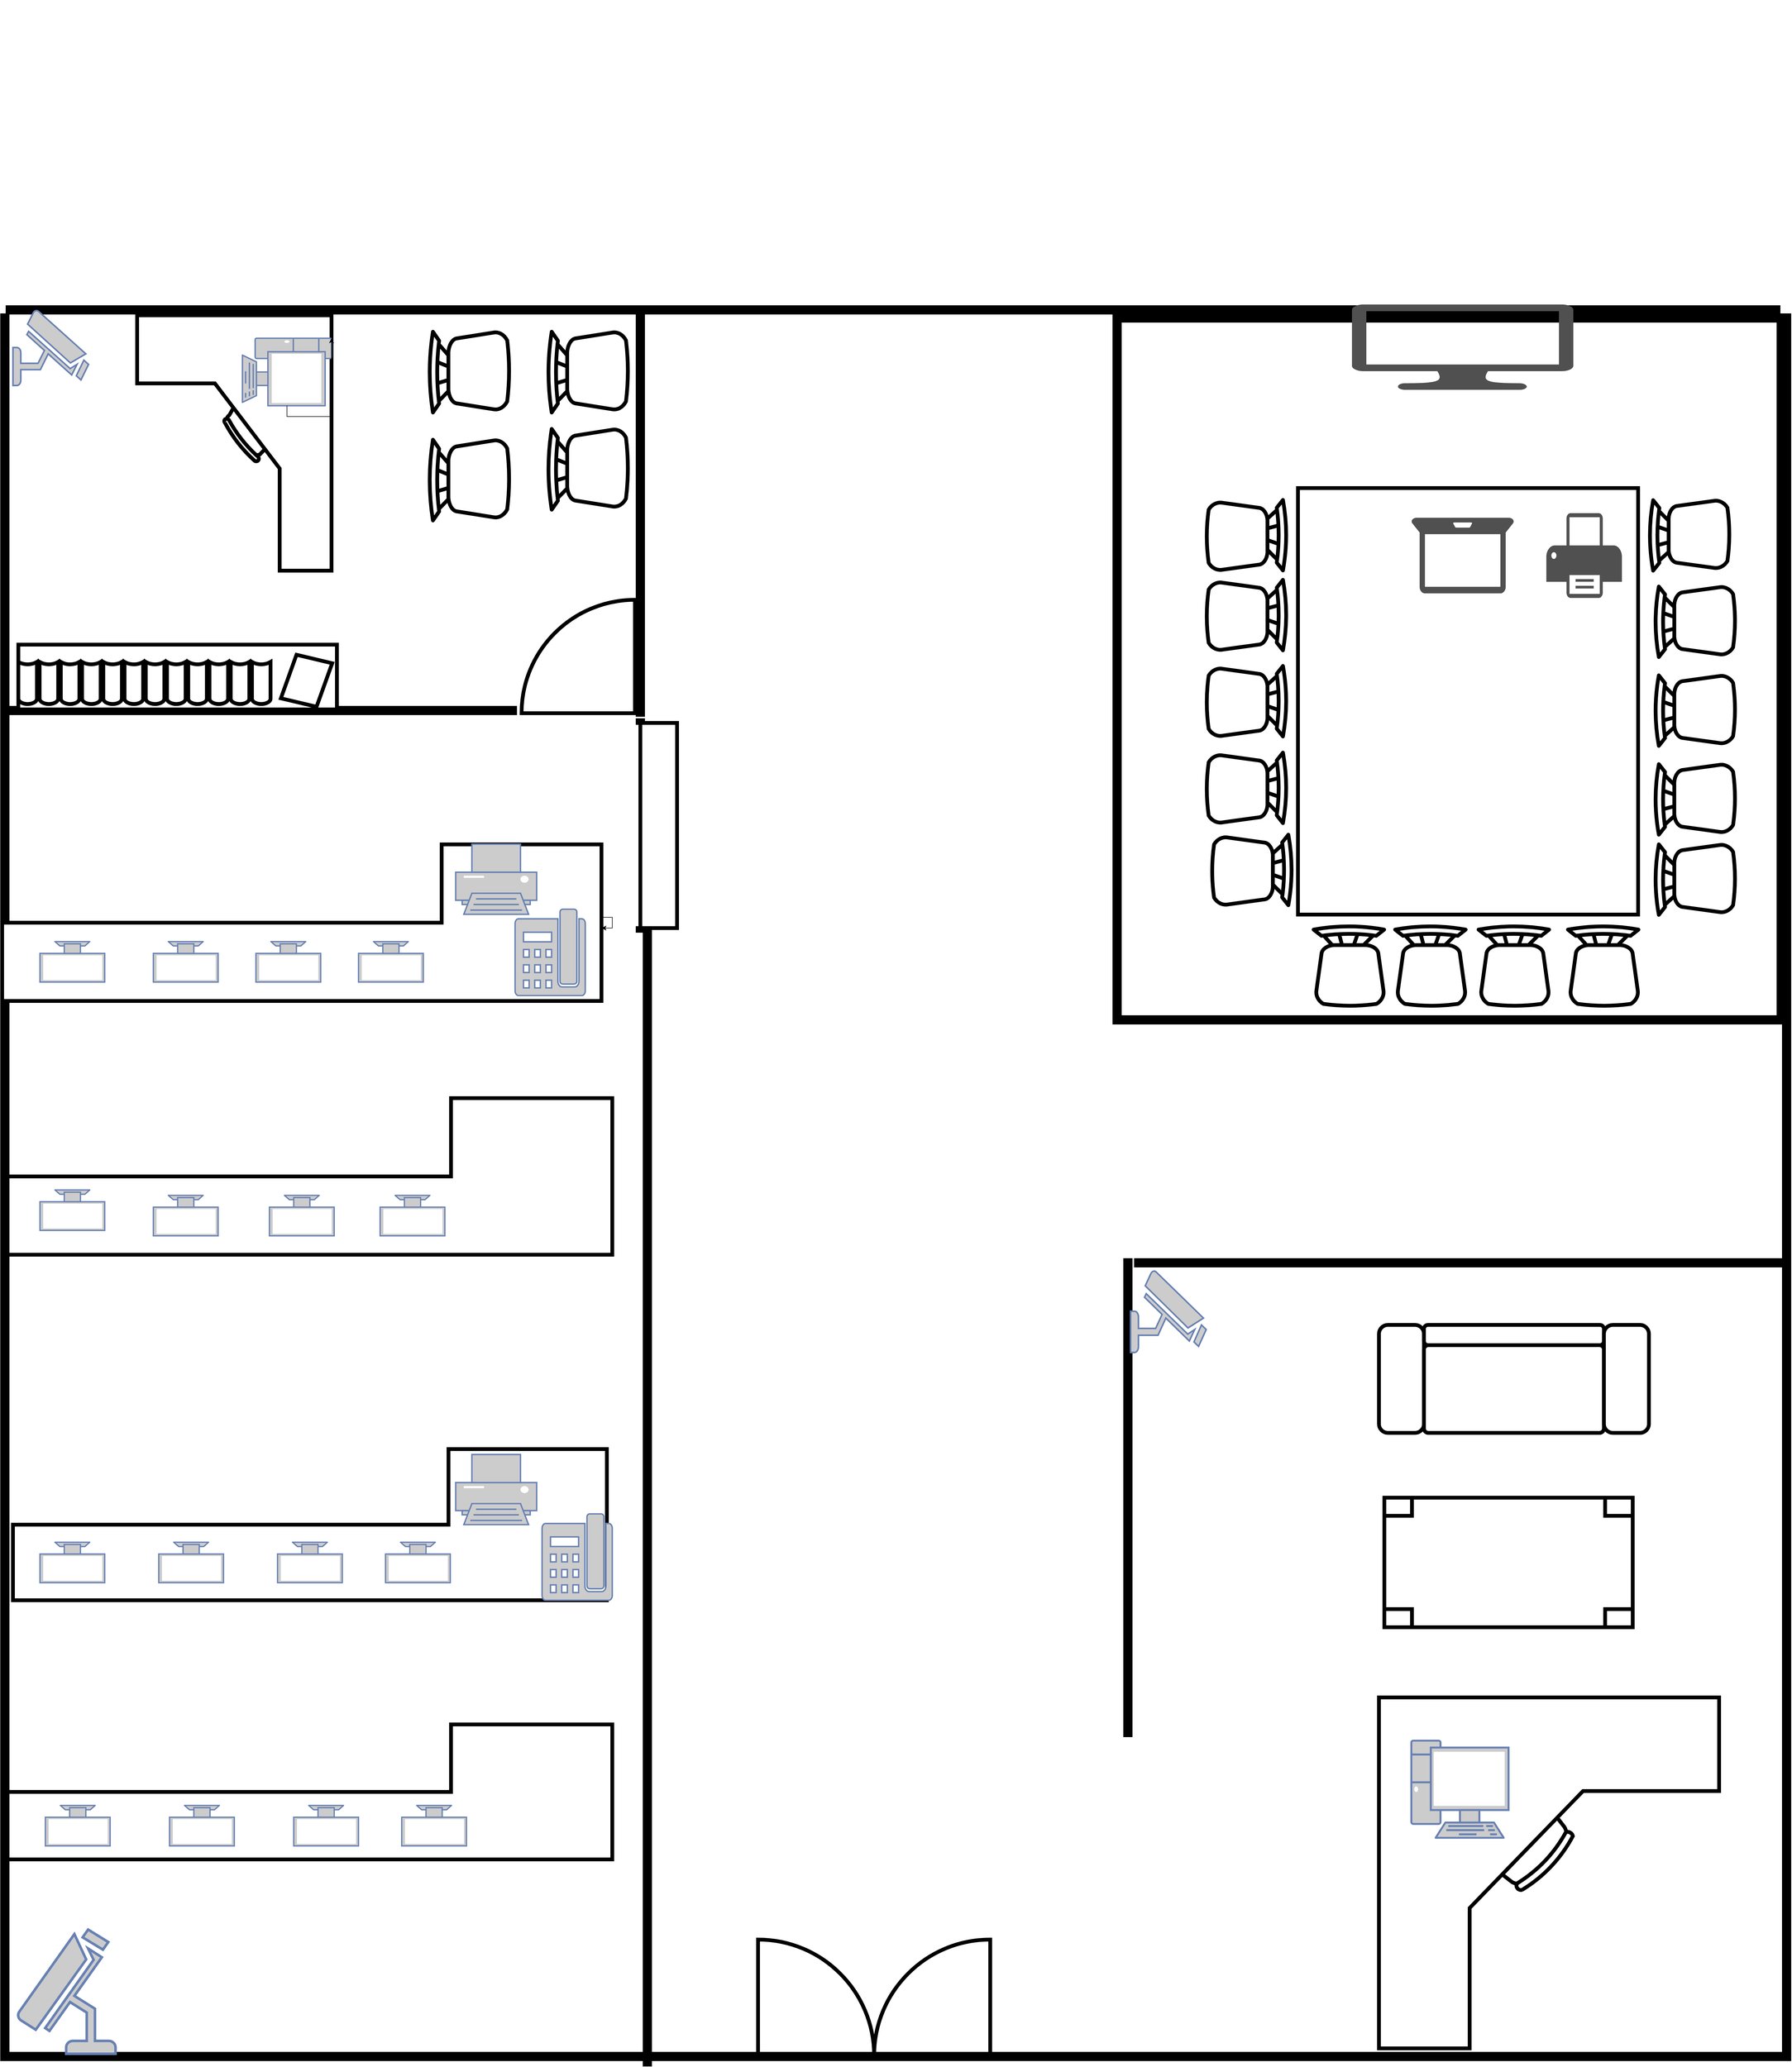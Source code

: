<mxfile version="16.6.5" type="github" pages="2">
  <diagram id="I0W5fS5LRaxKxFZAML5S" name="Page-1">
    <mxGraphModel dx="5787" dy="3000" grid="1" gridSize="10" guides="1" tooltips="1" connect="1" arrows="1" fold="1" page="1" pageScale="1" pageWidth="3300" pageHeight="4681" math="0" shadow="0">
      <root>
        <mxCell id="0" />
        <mxCell id="1" parent="0" />
        <mxCell id="B-8dtnQqUmkb2SeZOFlY-6" value="" style="verticalLabelPosition=bottom;html=1;verticalAlign=top;align=center;shape=mxgraph.floorplan.wallCorner;fillColor=#000000;direction=west;fontSize=32;strokeWidth=7;" vertex="1" parent="1">
          <mxGeometry x="3110" y="3850" width="1640" height="3230" as="geometry" />
        </mxCell>
        <mxCell id="B-8dtnQqUmkb2SeZOFlY-7" value="" style="verticalLabelPosition=bottom;html=1;verticalAlign=top;align=center;shape=mxgraph.floorplan.doorDouble;aspect=fixed;fontSize=32;direction=west;strokeWidth=7;" vertex="1" parent="1">
          <mxGeometry x="2840" y="6850" width="430" height="228.44" as="geometry" />
        </mxCell>
        <mxCell id="B-8dtnQqUmkb2SeZOFlY-8" value="" style="verticalLabelPosition=bottom;html=1;verticalAlign=top;align=center;shape=mxgraph.floorplan.wallCorner;fillColor=#000000;direction=north;fontSize=32;strokeWidth=7;" vertex="1" parent="1">
          <mxGeometry x="1440" y="3850" width="1690" height="3230" as="geometry" />
        </mxCell>
        <mxCell id="B-8dtnQqUmkb2SeZOFlY-9" value="" style="verticalLabelPosition=bottom;html=1;verticalAlign=top;align=center;shape=mxgraph.floorplan.desk_corner;fontSize=32;strokeWidth=7;" vertex="1" parent="1">
          <mxGeometry x="3990" y="6410" width="630" height="650" as="geometry" />
        </mxCell>
        <mxCell id="B-8dtnQqUmkb2SeZOFlY-10" value="" style="verticalLabelPosition=bottom;html=1;verticalAlign=top;align=center;shape=mxgraph.floorplan.table;fontSize=32;strokeWidth=7;" vertex="1" parent="1">
          <mxGeometry x="4000" y="6040" width="460" height="240" as="geometry" />
        </mxCell>
        <mxCell id="B-8dtnQqUmkb2SeZOFlY-12" value="" style="verticalLabelPosition=bottom;html=1;verticalAlign=top;align=center;shape=mxgraph.floorplan.sofa;fontSize=32;strokeWidth=7;" vertex="1" parent="1">
          <mxGeometry x="3990" y="5720" width="500" height="200" as="geometry" />
        </mxCell>
        <mxCell id="B-8dtnQqUmkb2SeZOFlY-13" value="" style="verticalLabelPosition=bottom;html=1;verticalAlign=top;align=center;shape=mxgraph.floorplan.wall;fillColor=#000000;direction=south;fontSize=32;strokeWidth=7;" vertex="1" parent="1">
          <mxGeometry x="2630" y="4870" width="10" height="2220" as="geometry" />
        </mxCell>
        <mxCell id="B-8dtnQqUmkb2SeZOFlY-14" value="" style="verticalLabelPosition=bottom;html=1;verticalAlign=top;align=center;shape=mxgraph.floorplan.desk_corner_2;fontSize=32;strokeWidth=7;direction=west;" vertex="1" parent="1">
          <mxGeometry x="1450" y="6460" width="1120" height="250" as="geometry" />
        </mxCell>
        <mxCell id="B-8dtnQqUmkb2SeZOFlY-15" value="" style="verticalLabelPosition=bottom;html=1;verticalAlign=top;align=center;shape=mxgraph.floorplan.doorOverhead;fontSize=32;strokeWidth=7;direction=south;" vertex="1" parent="1">
          <mxGeometry x="2617.01" y="4600" width="73" height="390" as="geometry" />
        </mxCell>
        <mxCell id="B-8dtnQqUmkb2SeZOFlY-16" value="" style="verticalLabelPosition=bottom;html=1;verticalAlign=top;align=center;shape=mxgraph.floorplan.desk_corner_2;fontSize=32;strokeWidth=7;direction=west;" vertex="1" parent="1">
          <mxGeometry x="1460" y="5950" width="1100" height="280" as="geometry" />
        </mxCell>
        <mxCell id="B-8dtnQqUmkb2SeZOFlY-17" value="" style="verticalLabelPosition=bottom;html=1;verticalAlign=top;align=center;shape=mxgraph.floorplan.desk_corner_2;fontSize=32;strokeWidth=7;direction=west;" vertex="1" parent="1">
          <mxGeometry x="1450" y="5300" width="1120" height="290" as="geometry" />
        </mxCell>
        <mxCell id="B-8dtnQqUmkb2SeZOFlY-18" value="" style="verticalLabelPosition=bottom;html=1;verticalAlign=top;align=center;shape=mxgraph.floorplan.desk_corner_2;fontSize=32;strokeWidth=7;direction=west;" vertex="1" parent="1">
          <mxGeometry x="1440" y="4830" width="1110" height="290" as="geometry" />
        </mxCell>
        <mxCell id="B-8dtnQqUmkb2SeZOFlY-19" style="edgeStyle=orthogonalEdgeStyle;rounded=0;orthogonalLoop=1;jettySize=auto;html=1;fontSize=32;" edge="1" parent="1" source="B-8dtnQqUmkb2SeZOFlY-18" target="B-8dtnQqUmkb2SeZOFlY-18">
          <mxGeometry relative="1" as="geometry" />
        </mxCell>
        <mxCell id="B-8dtnQqUmkb2SeZOFlY-20" value="" style="fontColor=#0066CC;verticalAlign=top;verticalLabelPosition=bottom;labelPosition=center;align=center;html=1;outlineConnect=0;fillColor=#CCCCCC;strokeColor=#6881B3;gradientColor=none;gradientDirection=north;strokeWidth=2;shape=mxgraph.networks.pc;fontSize=32;direction=east;" vertex="1" parent="1">
          <mxGeometry x="4050" y="6490" width="180" height="180" as="geometry" />
        </mxCell>
        <mxCell id="B-8dtnQqUmkb2SeZOFlY-21" value="" style="fontColor=#0066CC;verticalAlign=top;verticalLabelPosition=bottom;labelPosition=center;align=center;html=1;outlineConnect=0;fillColor=#CCCCCC;strokeColor=#6881B3;gradientColor=none;gradientDirection=north;strokeWidth=2;shape=mxgraph.networks.monitor;fontSize=32;direction=west;" vertex="1" parent="1">
          <mxGeometry x="1520" y="6610" width="120" height="75" as="geometry" />
        </mxCell>
        <mxCell id="B-8dtnQqUmkb2SeZOFlY-22" value="" style="fontColor=#0066CC;verticalAlign=top;verticalLabelPosition=bottom;labelPosition=center;align=center;html=1;outlineConnect=0;fillColor=#CCCCCC;strokeColor=#6881B3;gradientColor=none;gradientDirection=north;strokeWidth=2;shape=mxgraph.networks.monitor;fontSize=32;direction=west;" vertex="1" parent="1">
          <mxGeometry x="1750" y="6610" width="120" height="75" as="geometry" />
        </mxCell>
        <mxCell id="B-8dtnQqUmkb2SeZOFlY-23" value="" style="fontColor=#0066CC;verticalAlign=top;verticalLabelPosition=bottom;labelPosition=center;align=center;html=1;outlineConnect=0;fillColor=#CCCCCC;strokeColor=#6881B3;gradientColor=none;gradientDirection=north;strokeWidth=2;shape=mxgraph.networks.monitor;fontSize=32;direction=west;" vertex="1" parent="1">
          <mxGeometry x="1980" y="6610" width="120" height="75" as="geometry" />
        </mxCell>
        <mxCell id="B-8dtnQqUmkb2SeZOFlY-24" value="" style="fontColor=#0066CC;verticalAlign=top;verticalLabelPosition=bottom;labelPosition=center;align=center;html=1;outlineConnect=0;fillColor=#CCCCCC;strokeColor=#6881B3;gradientColor=none;gradientDirection=north;strokeWidth=2;shape=mxgraph.networks.monitor;fontSize=32;direction=west;" vertex="1" parent="1">
          <mxGeometry x="2180" y="6610" width="120" height="75" as="geometry" />
        </mxCell>
        <mxCell id="B-8dtnQqUmkb2SeZOFlY-25" value="" style="fontColor=#0066CC;verticalAlign=top;verticalLabelPosition=bottom;labelPosition=center;align=center;html=1;outlineConnect=0;fillColor=#CCCCCC;strokeColor=#6881B3;gradientColor=none;gradientDirection=north;strokeWidth=2;shape=mxgraph.networks.monitor;fontSize=32;direction=west;" vertex="1" parent="1">
          <mxGeometry x="1510" y="6122.5" width="120" height="75" as="geometry" />
        </mxCell>
        <mxCell id="B-8dtnQqUmkb2SeZOFlY-26" value="" style="fontColor=#0066CC;verticalAlign=top;verticalLabelPosition=bottom;labelPosition=center;align=center;html=1;outlineConnect=0;fillColor=#CCCCCC;strokeColor=#6881B3;gradientColor=none;gradientDirection=north;strokeWidth=2;shape=mxgraph.networks.monitor;fontSize=32;direction=west;" vertex="1" parent="1">
          <mxGeometry x="1730" y="6122.5" width="120" height="75" as="geometry" />
        </mxCell>
        <mxCell id="B-8dtnQqUmkb2SeZOFlY-27" value="" style="fontColor=#0066CC;verticalAlign=top;verticalLabelPosition=bottom;labelPosition=center;align=center;html=1;outlineConnect=0;fillColor=#CCCCCC;strokeColor=#6881B3;gradientColor=none;gradientDirection=north;strokeWidth=2;shape=mxgraph.networks.monitor;fontSize=32;direction=west;" vertex="1" parent="1">
          <mxGeometry x="1950" y="6122.5" width="120" height="75" as="geometry" />
        </mxCell>
        <mxCell id="B-8dtnQqUmkb2SeZOFlY-28" value="" style="fontColor=#0066CC;verticalAlign=top;verticalLabelPosition=bottom;labelPosition=center;align=center;html=1;outlineConnect=0;fillColor=#CCCCCC;strokeColor=#6881B3;gradientColor=none;gradientDirection=north;strokeWidth=2;shape=mxgraph.networks.monitor;fontSize=32;direction=west;" vertex="1" parent="1">
          <mxGeometry x="2150" y="6122.5" width="120" height="75" as="geometry" />
        </mxCell>
        <mxCell id="B-8dtnQqUmkb2SeZOFlY-29" value="" style="fontColor=#0066CC;verticalAlign=top;verticalLabelPosition=bottom;labelPosition=center;align=center;html=1;outlineConnect=0;fillColor=#CCCCCC;strokeColor=#6881B3;gradientColor=none;gradientDirection=north;strokeWidth=2;shape=mxgraph.networks.monitor;fontSize=32;direction=west;" vertex="1" parent="1">
          <mxGeometry x="1510" y="5470" width="120" height="75" as="geometry" />
        </mxCell>
        <mxCell id="B-8dtnQqUmkb2SeZOFlY-30" value="" style="fontColor=#0066CC;verticalAlign=top;verticalLabelPosition=bottom;labelPosition=center;align=center;html=1;outlineConnect=0;fillColor=#CCCCCC;strokeColor=#6881B3;gradientColor=none;gradientDirection=north;strokeWidth=2;shape=mxgraph.networks.monitor;fontSize=32;direction=west;" vertex="1" parent="1">
          <mxGeometry x="1720" y="5480" width="120" height="75" as="geometry" />
        </mxCell>
        <mxCell id="B-8dtnQqUmkb2SeZOFlY-31" value="" style="fontColor=#0066CC;verticalAlign=top;verticalLabelPosition=bottom;labelPosition=center;align=center;html=1;outlineConnect=0;fillColor=#CCCCCC;strokeColor=#6881B3;gradientColor=none;gradientDirection=north;strokeWidth=2;shape=mxgraph.networks.monitor;fontSize=32;direction=west;" vertex="1" parent="1">
          <mxGeometry x="1935" y="5480" width="120" height="75" as="geometry" />
        </mxCell>
        <mxCell id="B-8dtnQqUmkb2SeZOFlY-32" value="" style="fontColor=#0066CC;verticalAlign=top;verticalLabelPosition=bottom;labelPosition=center;align=center;html=1;outlineConnect=0;fillColor=#CCCCCC;strokeColor=#6881B3;gradientColor=none;gradientDirection=north;strokeWidth=2;shape=mxgraph.networks.monitor;fontSize=32;direction=west;" vertex="1" parent="1">
          <mxGeometry x="2140" y="5480" width="120" height="75" as="geometry" />
        </mxCell>
        <mxCell id="B-8dtnQqUmkb2SeZOFlY-33" style="edgeStyle=orthogonalEdgeStyle;rounded=0;orthogonalLoop=1;jettySize=auto;html=1;exitX=0.5;exitY=0;exitDx=0;exitDy=0;exitPerimeter=0;fontSize=32;" edge="1" parent="1" source="B-8dtnQqUmkb2SeZOFlY-31" target="B-8dtnQqUmkb2SeZOFlY-31">
          <mxGeometry relative="1" as="geometry" />
        </mxCell>
        <mxCell id="B-8dtnQqUmkb2SeZOFlY-34" value="" style="fontColor=#0066CC;verticalAlign=top;verticalLabelPosition=bottom;labelPosition=center;align=center;html=1;outlineConnect=0;fillColor=#CCCCCC;strokeColor=#6881B3;gradientColor=none;gradientDirection=north;strokeWidth=2;shape=mxgraph.networks.monitor;fontSize=32;direction=west;" vertex="1" parent="1">
          <mxGeometry x="1510" y="5010" width="120" height="75" as="geometry" />
        </mxCell>
        <mxCell id="B-8dtnQqUmkb2SeZOFlY-35" value="" style="fontColor=#0066CC;verticalAlign=top;verticalLabelPosition=bottom;labelPosition=center;align=center;html=1;outlineConnect=0;fillColor=#CCCCCC;strokeColor=#6881B3;gradientColor=none;gradientDirection=north;strokeWidth=2;shape=mxgraph.networks.monitor;fontSize=32;direction=west;" vertex="1" parent="1">
          <mxGeometry x="1720" y="5010" width="120" height="75" as="geometry" />
        </mxCell>
        <mxCell id="B-8dtnQqUmkb2SeZOFlY-36" value="" style="fontColor=#0066CC;verticalAlign=top;verticalLabelPosition=bottom;labelPosition=center;align=center;html=1;outlineConnect=0;fillColor=#CCCCCC;strokeColor=#6881B3;gradientColor=none;gradientDirection=north;strokeWidth=2;shape=mxgraph.networks.monitor;fontSize=32;direction=west;" vertex="1" parent="1">
          <mxGeometry x="1910" y="5010" width="120" height="75" as="geometry" />
        </mxCell>
        <mxCell id="B-8dtnQqUmkb2SeZOFlY-37" value="" style="fontColor=#0066CC;verticalAlign=top;verticalLabelPosition=bottom;labelPosition=center;align=center;html=1;outlineConnect=0;fillColor=#CCCCCC;strokeColor=#6881B3;gradientColor=none;gradientDirection=north;strokeWidth=2;shape=mxgraph.networks.monitor;fontSize=32;direction=west;" vertex="1" parent="1">
          <mxGeometry x="2100" y="5010" width="120" height="75" as="geometry" />
        </mxCell>
        <mxCell id="B-8dtnQqUmkb2SeZOFlY-38" value="" style="verticalLabelPosition=bottom;html=1;verticalAlign=top;align=center;shape=mxgraph.floorplan.wall;fillColor=#000000;fontSize=32;strokeWidth=7;" vertex="1" parent="1">
          <mxGeometry x="3540" y="5600" width="1200" height="10" as="geometry" />
        </mxCell>
        <mxCell id="B-8dtnQqUmkb2SeZOFlY-39" value="" style="verticalLabelPosition=bottom;html=1;verticalAlign=top;align=center;shape=mxgraph.floorplan.wall;fillColor=#000000;direction=south;fontSize=32;strokeWidth=7;" vertex="1" parent="1">
          <mxGeometry x="3520" y="5600" width="10" height="880" as="geometry" />
        </mxCell>
        <mxCell id="B-8dtnQqUmkb2SeZOFlY-40" value="" style="verticalLabelPosition=bottom;html=1;verticalAlign=top;align=center;shape=mxgraph.floorplan.wall;fillColor=#000000;fontSize=32;strokeWidth=7;" vertex="1" parent="1">
          <mxGeometry x="1450" y="3270" width="3280" height="1140" as="geometry" />
        </mxCell>
        <mxCell id="B-8dtnQqUmkb2SeZOFlY-41" value="" style="verticalLabelPosition=bottom;html=1;verticalAlign=top;align=center;shape=mxgraph.floorplan.wall;fillColor=#000000;direction=south;fontSize=32;strokeWidth=7;" vertex="1" parent="1">
          <mxGeometry x="2617" y="3850" width="10" height="740" as="geometry" />
        </mxCell>
        <mxCell id="B-8dtnQqUmkb2SeZOFlY-42" value="" style="verticalLabelPosition=bottom;html=1;verticalAlign=top;align=center;shape=mxgraph.floorplan.wall;fillColor=#000000;fontSize=32;strokeWidth=7;" vertex="1" parent="1">
          <mxGeometry x="1450" y="4577" width="940" height="10" as="geometry" />
        </mxCell>
        <mxCell id="B-8dtnQqUmkb2SeZOFlY-43" value="" style="verticalLabelPosition=bottom;html=1;verticalAlign=top;align=center;shape=mxgraph.floorplan.doorRight;aspect=fixed;fontSize=32;strokeWidth=7;direction=south;" vertex="1" parent="1">
          <mxGeometry x="2393.875" y="4377.005" width="223.13" height="210" as="geometry" />
        </mxCell>
        <mxCell id="B-8dtnQqUmkb2SeZOFlY-44" value="" style="verticalLabelPosition=bottom;html=1;verticalAlign=top;align=center;shape=mxgraph.floorplan.desk_corner;fontSize=32;strokeWidth=7;direction=south;" vertex="1" parent="1">
          <mxGeometry x="1690" y="3850" width="360" height="473" as="geometry" />
        </mxCell>
        <mxCell id="B-8dtnQqUmkb2SeZOFlY-45" value="" style="verticalLabelPosition=bottom;html=1;verticalAlign=top;align=center;shape=mxgraph.floorplan.chair;fontSize=32;strokeWidth=7;direction=north;" vertex="1" parent="1">
          <mxGeometry x="2450" y="3880" width="150" height="150" as="geometry" />
        </mxCell>
        <mxCell id="B-8dtnQqUmkb2SeZOFlY-46" value="" style="verticalLabelPosition=bottom;html=1;verticalAlign=top;align=center;shape=mxgraph.floorplan.chair;fontSize=32;strokeWidth=7;direction=north;" vertex="1" parent="1">
          <mxGeometry x="2450" y="4060" width="150" height="150" as="geometry" />
        </mxCell>
        <mxCell id="B-8dtnQqUmkb2SeZOFlY-47" value="" style="verticalLabelPosition=bottom;html=1;verticalAlign=top;align=center;shape=mxgraph.floorplan.chair;fontSize=32;strokeWidth=7;direction=north;" vertex="1" parent="1">
          <mxGeometry x="2230" y="3880" width="150" height="150" as="geometry" />
        </mxCell>
        <mxCell id="B-8dtnQqUmkb2SeZOFlY-48" value="" style="verticalLabelPosition=bottom;html=1;verticalAlign=top;align=center;shape=mxgraph.floorplan.chair;fontSize=32;strokeWidth=7;direction=north;" vertex="1" parent="1">
          <mxGeometry x="2230" y="4080" width="150" height="150" as="geometry" />
        </mxCell>
        <mxCell id="B-8dtnQqUmkb2SeZOFlY-50" value="" style="verticalLabelPosition=bottom;html=1;verticalAlign=top;align=center;shape=mxgraph.floorplan.bookcase;fontSize=32;strokeWidth=7;" vertex="1" parent="1">
          <mxGeometry x="1470" y="4460" width="590" height="120" as="geometry" />
        </mxCell>
        <mxCell id="B-8dtnQqUmkb2SeZOFlY-51" value="" style="fontColor=#0066CC;verticalAlign=top;verticalLabelPosition=bottom;labelPosition=center;align=center;html=1;outlineConnect=0;fillColor=#CCCCCC;strokeColor=#6881B3;gradientColor=none;gradientDirection=north;strokeWidth=2;shape=mxgraph.networks.pc;fontSize=32;direction=south;" vertex="1" parent="1">
          <mxGeometry x="1885" y="3892.5" width="165" height="125" as="geometry" />
        </mxCell>
        <mxCell id="B-8dtnQqUmkb2SeZOFlY-52" value="" style="fontColor=#0066CC;verticalAlign=top;verticalLabelPosition=bottom;labelPosition=center;align=center;html=1;outlineConnect=0;fillColor=#CCCCCC;strokeColor=#6881B3;gradientColor=none;gradientDirection=north;strokeWidth=2;shape=mxgraph.networks.security_camera;fontSize=32;" vertex="1" parent="1">
          <mxGeometry x="1460" y="3840" width="140" height="140" as="geometry" />
        </mxCell>
        <mxCell id="B-8dtnQqUmkb2SeZOFlY-53" style="edgeStyle=orthogonalEdgeStyle;rounded=0;orthogonalLoop=1;jettySize=auto;html=1;exitX=1;exitY=0.5;exitDx=0;exitDy=0;exitPerimeter=0;entryX=0;entryY=0;entryDx=0;entryDy=0;entryPerimeter=0;fontSize=32;" edge="1" parent="1" source="B-8dtnQqUmkb2SeZOFlY-51" target="B-8dtnQqUmkb2SeZOFlY-51">
          <mxGeometry relative="1" as="geometry" />
        </mxCell>
        <mxCell id="B-8dtnQqUmkb2SeZOFlY-54" value="" style="fontColor=#0066CC;verticalAlign=top;verticalLabelPosition=bottom;labelPosition=center;align=center;html=1;outlineConnect=0;fillColor=#CCCCCC;strokeColor=#6881B3;gradientColor=none;gradientDirection=north;strokeWidth=2;shape=mxgraph.networks.security_camera;fontSize=32;direction=north;" vertex="1" parent="1">
          <mxGeometry x="1468" y="6840" width="182" height="230" as="geometry" />
        </mxCell>
        <mxCell id="B-8dtnQqUmkb2SeZOFlY-55" value="" style="fontColor=#0066CC;verticalAlign=top;verticalLabelPosition=bottom;labelPosition=center;align=center;html=1;outlineConnect=0;fillColor=#CCCCCC;strokeColor=#6881B3;gradientColor=none;gradientDirection=north;strokeWidth=2;shape=mxgraph.networks.security_camera;fontSize=32;" vertex="1" parent="1">
          <mxGeometry x="3530" y="5619" width="140" height="152" as="geometry" />
        </mxCell>
        <mxCell id="B-8dtnQqUmkb2SeZOFlY-56" value="" style="verticalLabelPosition=bottom;html=1;verticalAlign=top;align=center;shape=mxgraph.floorplan.room;fillColor=#000000;fontSize=32;strokeWidth=7;" vertex="1" parent="1">
          <mxGeometry x="3500" y="3850" width="1240" height="1310" as="geometry" />
        </mxCell>
        <mxCell id="B-8dtnQqUmkb2SeZOFlY-68" value="" style="verticalLabelPosition=bottom;html=1;verticalAlign=top;align=center;shape=mxgraph.floorplan.chair;shadow=0;fontSize=32;strokeWidth=7;" vertex="1" parent="1">
          <mxGeometry x="4040" y="4300" width="40" height="52" as="geometry" />
        </mxCell>
        <mxCell id="B-8dtnQqUmkb2SeZOFlY-69" value="" style="verticalLabelPosition=bottom;html=1;verticalAlign=top;align=center;shape=mxgraph.floorplan.chair;shadow=0;direction=west;fontSize=32;strokeWidth=7;" vertex="1" parent="1">
          <mxGeometry x="4040" y="4388" width="40" height="52" as="geometry" />
        </mxCell>
        <mxCell id="B-8dtnQqUmkb2SeZOFlY-70" value="" style="verticalLabelPosition=bottom;html=1;verticalAlign=top;align=center;shape=mxgraph.floorplan.chair;shadow=0;direction=north;fontSize=32;strokeWidth=7;" vertex="1" parent="1">
          <mxGeometry x="3990" y="4350" width="52" height="40" as="geometry" />
        </mxCell>
        <mxCell id="B-8dtnQqUmkb2SeZOFlY-71" value="" style="verticalLabelPosition=bottom;html=1;verticalAlign=top;align=center;shape=mxgraph.floorplan.chair;shadow=0;direction=south;fontSize=32;strokeWidth=7;" vertex="1" parent="1">
          <mxGeometry x="4138" y="4350" width="52" height="40" as="geometry" />
        </mxCell>
        <mxCell id="B-8dtnQqUmkb2SeZOFlY-72" value="" style="verticalLabelPosition=bottom;html=1;verticalAlign=top;align=center;shape=mxgraph.floorplan.chair;shadow=0;fontSize=32;strokeWidth=7;" vertex="1" parent="1">
          <mxGeometry x="4100" y="4300" width="40" height="52" as="geometry" />
        </mxCell>
        <mxCell id="B-8dtnQqUmkb2SeZOFlY-73" value="" style="verticalLabelPosition=bottom;html=1;verticalAlign=top;align=center;shape=mxgraph.floorplan.chair;shadow=0;direction=west;fontSize=32;strokeWidth=7;" vertex="1" parent="1">
          <mxGeometry x="4100" y="4388" width="40" height="52" as="geometry" />
        </mxCell>
        <mxCell id="B-8dtnQqUmkb2SeZOFlY-74" value="" style="shape=rect;shadow=0;fontSize=32;strokeWidth=7;" vertex="1" parent="1">
          <mxGeometry x="3840" y="4170" width="630" height="790" as="geometry" />
        </mxCell>
        <mxCell id="B-8dtnQqUmkb2SeZOFlY-75" value="" style="verticalLabelPosition=bottom;html=1;verticalAlign=top;align=center;shape=mxgraph.floorplan.chair;fontSize=32;strokeWidth=7;" vertex="1" parent="1">
          <mxGeometry x="3869" y="4980" width="131" height="150" as="geometry" />
        </mxCell>
        <mxCell id="B-8dtnQqUmkb2SeZOFlY-76" value="" style="verticalLabelPosition=bottom;html=1;verticalAlign=top;align=center;shape=mxgraph.floorplan.chair;fontSize=32;strokeWidth=7;" vertex="1" parent="1">
          <mxGeometry x="4020" y="4980" width="131" height="150" as="geometry" />
        </mxCell>
        <mxCell id="B-8dtnQqUmkb2SeZOFlY-77" value="" style="verticalLabelPosition=bottom;html=1;verticalAlign=top;align=center;shape=mxgraph.floorplan.chair;fontSize=32;strokeWidth=7;" vertex="1" parent="1">
          <mxGeometry x="4174.5" y="4980" width="131" height="150" as="geometry" />
        </mxCell>
        <mxCell id="B-8dtnQqUmkb2SeZOFlY-78" value="" style="verticalLabelPosition=bottom;html=1;verticalAlign=top;align=center;shape=mxgraph.floorplan.chair;fontSize=32;strokeWidth=7;" vertex="1" parent="1">
          <mxGeometry x="4340" y="4980" width="131" height="150" as="geometry" />
        </mxCell>
        <mxCell id="B-8dtnQqUmkb2SeZOFlY-79" value="" style="verticalLabelPosition=bottom;html=1;verticalAlign=top;align=center;shape=mxgraph.floorplan.chair;fontSize=32;strokeWidth=7;direction=north;" vertex="1" parent="1">
          <mxGeometry x="4500.5" y="4829.5" width="150" height="131" as="geometry" />
        </mxCell>
        <mxCell id="B-8dtnQqUmkb2SeZOFlY-80" value="" style="verticalLabelPosition=bottom;html=1;verticalAlign=top;align=center;shape=mxgraph.floorplan.chair;fontSize=32;strokeWidth=7;direction=north;" vertex="1" parent="1">
          <mxGeometry x="4500.5" y="4681" width="150" height="131" as="geometry" />
        </mxCell>
        <mxCell id="B-8dtnQqUmkb2SeZOFlY-81" value="" style="verticalLabelPosition=bottom;html=1;verticalAlign=top;align=center;shape=mxgraph.floorplan.chair;fontSize=32;strokeWidth=7;direction=north;" vertex="1" parent="1">
          <mxGeometry x="4500.5" y="4516.5" width="150" height="131" as="geometry" />
        </mxCell>
        <mxCell id="B-8dtnQqUmkb2SeZOFlY-82" value="" style="verticalLabelPosition=bottom;html=1;verticalAlign=top;align=center;shape=mxgraph.floorplan.chair;fontSize=32;strokeWidth=7;direction=north;" vertex="1" parent="1">
          <mxGeometry x="4500.5" y="4352" width="150" height="131" as="geometry" />
        </mxCell>
        <mxCell id="B-8dtnQqUmkb2SeZOFlY-83" value="" style="verticalLabelPosition=bottom;html=1;verticalAlign=top;align=center;shape=mxgraph.floorplan.chair;fontSize=32;strokeWidth=7;direction=north;" vertex="1" parent="1">
          <mxGeometry x="4490" y="4192" width="150" height="131" as="geometry" />
        </mxCell>
        <mxCell id="B-8dtnQqUmkb2SeZOFlY-84" value="" style="verticalLabelPosition=bottom;html=1;verticalAlign=top;align=center;shape=mxgraph.floorplan.chair;fontSize=32;strokeWidth=7;direction=south;" vertex="1" parent="1">
          <mxGeometry x="3680" y="4812" width="150" height="131" as="geometry" />
        </mxCell>
        <mxCell id="B-8dtnQqUmkb2SeZOFlY-85" value="" style="verticalLabelPosition=bottom;html=1;verticalAlign=top;align=center;shape=mxgraph.floorplan.chair;fontSize=32;strokeWidth=7;direction=south;" vertex="1" parent="1">
          <mxGeometry x="3670" y="4660" width="150" height="131" as="geometry" />
        </mxCell>
        <mxCell id="B-8dtnQqUmkb2SeZOFlY-86" value="" style="verticalLabelPosition=bottom;html=1;verticalAlign=top;align=center;shape=mxgraph.floorplan.chair;fontSize=32;strokeWidth=7;direction=south;" vertex="1" parent="1">
          <mxGeometry x="3670" y="4499.5" width="150" height="131" as="geometry" />
        </mxCell>
        <mxCell id="B-8dtnQqUmkb2SeZOFlY-87" value="" style="verticalLabelPosition=bottom;html=1;verticalAlign=top;align=center;shape=mxgraph.floorplan.chair;fontSize=32;strokeWidth=7;direction=south;" vertex="1" parent="1">
          <mxGeometry x="3670" y="4340" width="150" height="131" as="geometry" />
        </mxCell>
        <mxCell id="B-8dtnQqUmkb2SeZOFlY-88" value="" style="verticalLabelPosition=bottom;html=1;verticalAlign=top;align=center;shape=mxgraph.floorplan.chair;fontSize=32;strokeWidth=7;direction=south;" vertex="1" parent="1">
          <mxGeometry x="3670" y="4192" width="150" height="131" as="geometry" />
        </mxCell>
        <mxCell id="B-8dtnQqUmkb2SeZOFlY-90" value="" style="fontColor=#0066CC;verticalAlign=top;verticalLabelPosition=bottom;labelPosition=center;align=center;html=1;outlineConnect=0;fillColor=#CCCCCC;strokeColor=#6881B3;gradientColor=none;gradientDirection=north;strokeWidth=2;shape=mxgraph.networks.printer;fontSize=32;" vertex="1" parent="1">
          <mxGeometry x="2280" y="4829.5" width="150" height="130" as="geometry" />
        </mxCell>
        <mxCell id="B-8dtnQqUmkb2SeZOFlY-91" value="" style="fontColor=#0066CC;verticalAlign=top;verticalLabelPosition=bottom;labelPosition=center;align=center;html=1;outlineConnect=0;fillColor=#CCCCCC;strokeColor=#6881B3;gradientColor=none;gradientDirection=north;strokeWidth=2;shape=mxgraph.networks.phone_2;fontSize=32;" vertex="1" parent="1">
          <mxGeometry x="2390" y="4950" width="130" height="160" as="geometry" />
        </mxCell>
        <mxCell id="B-8dtnQqUmkb2SeZOFlY-92" value="" style="fontColor=#0066CC;verticalAlign=top;verticalLabelPosition=bottom;labelPosition=center;align=center;html=1;outlineConnect=0;fillColor=#CCCCCC;strokeColor=#6881B3;gradientColor=none;gradientDirection=north;strokeWidth=2;shape=mxgraph.networks.phone_2;fontSize=32;" vertex="1" parent="1">
          <mxGeometry x="2440" y="6070" width="130" height="160" as="geometry" />
        </mxCell>
        <mxCell id="B-8dtnQqUmkb2SeZOFlY-93" value="" style="fontColor=#0066CC;verticalAlign=top;verticalLabelPosition=bottom;labelPosition=center;align=center;html=1;outlineConnect=0;fillColor=#CCCCCC;strokeColor=#6881B3;gradientColor=none;gradientDirection=north;strokeWidth=2;shape=mxgraph.networks.printer;fontSize=32;" vertex="1" parent="1">
          <mxGeometry x="2280" y="5960" width="150" height="130" as="geometry" />
        </mxCell>
        <mxCell id="B-8dtnQqUmkb2SeZOFlY-94" value="" style="sketch=0;pointerEvents=1;shadow=0;dashed=0;html=1;strokeColor=none;fillColor=#505050;labelPosition=center;verticalLabelPosition=bottom;verticalAlign=top;outlineConnect=0;align=center;shape=mxgraph.office.devices.lcd_monitor;fontSize=32;" vertex="1" parent="1">
          <mxGeometry x="3940" y="3830" width="410" height="158" as="geometry" />
        </mxCell>
        <mxCell id="B-8dtnQqUmkb2SeZOFlY-95" value="" style="sketch=0;pointerEvents=1;shadow=0;dashed=0;html=1;strokeColor=none;fillColor=#505050;labelPosition=center;verticalLabelPosition=bottom;verticalAlign=top;outlineConnect=0;align=center;shape=mxgraph.office.devices.laptop;fontSize=32;direction=west;" vertex="1" parent="1">
          <mxGeometry x="4050" y="4225" width="190" height="140" as="geometry" />
        </mxCell>
        <mxCell id="B-8dtnQqUmkb2SeZOFlY-96" value="" style="sketch=0;pointerEvents=1;shadow=0;dashed=0;html=1;strokeColor=none;fillColor=#505050;labelPosition=center;verticalLabelPosition=bottom;verticalAlign=top;outlineConnect=0;align=center;shape=mxgraph.office.devices.printer;fontSize=32;" vertex="1" parent="1">
          <mxGeometry x="4300" y="4216.5" width="140" height="157" as="geometry" />
        </mxCell>
      </root>
    </mxGraphModel>
  </diagram>
  <diagram id="Vu7BGy9FACfBnz34Thul" name="Page-2">
    <mxGraphModel dx="8680" dy="4500" grid="1" gridSize="10" guides="1" tooltips="1" connect="1" arrows="1" fold="1" page="1" pageScale="1" pageWidth="3300" pageHeight="4681" math="0" shadow="0">
      <root>
        <mxCell id="5hPDgd-zjEbISk2O2s88-0" />
        <mxCell id="5hPDgd-zjEbISk2O2s88-1" parent="5hPDgd-zjEbISk2O2s88-0" />
      </root>
    </mxGraphModel>
  </diagram>
</mxfile>
